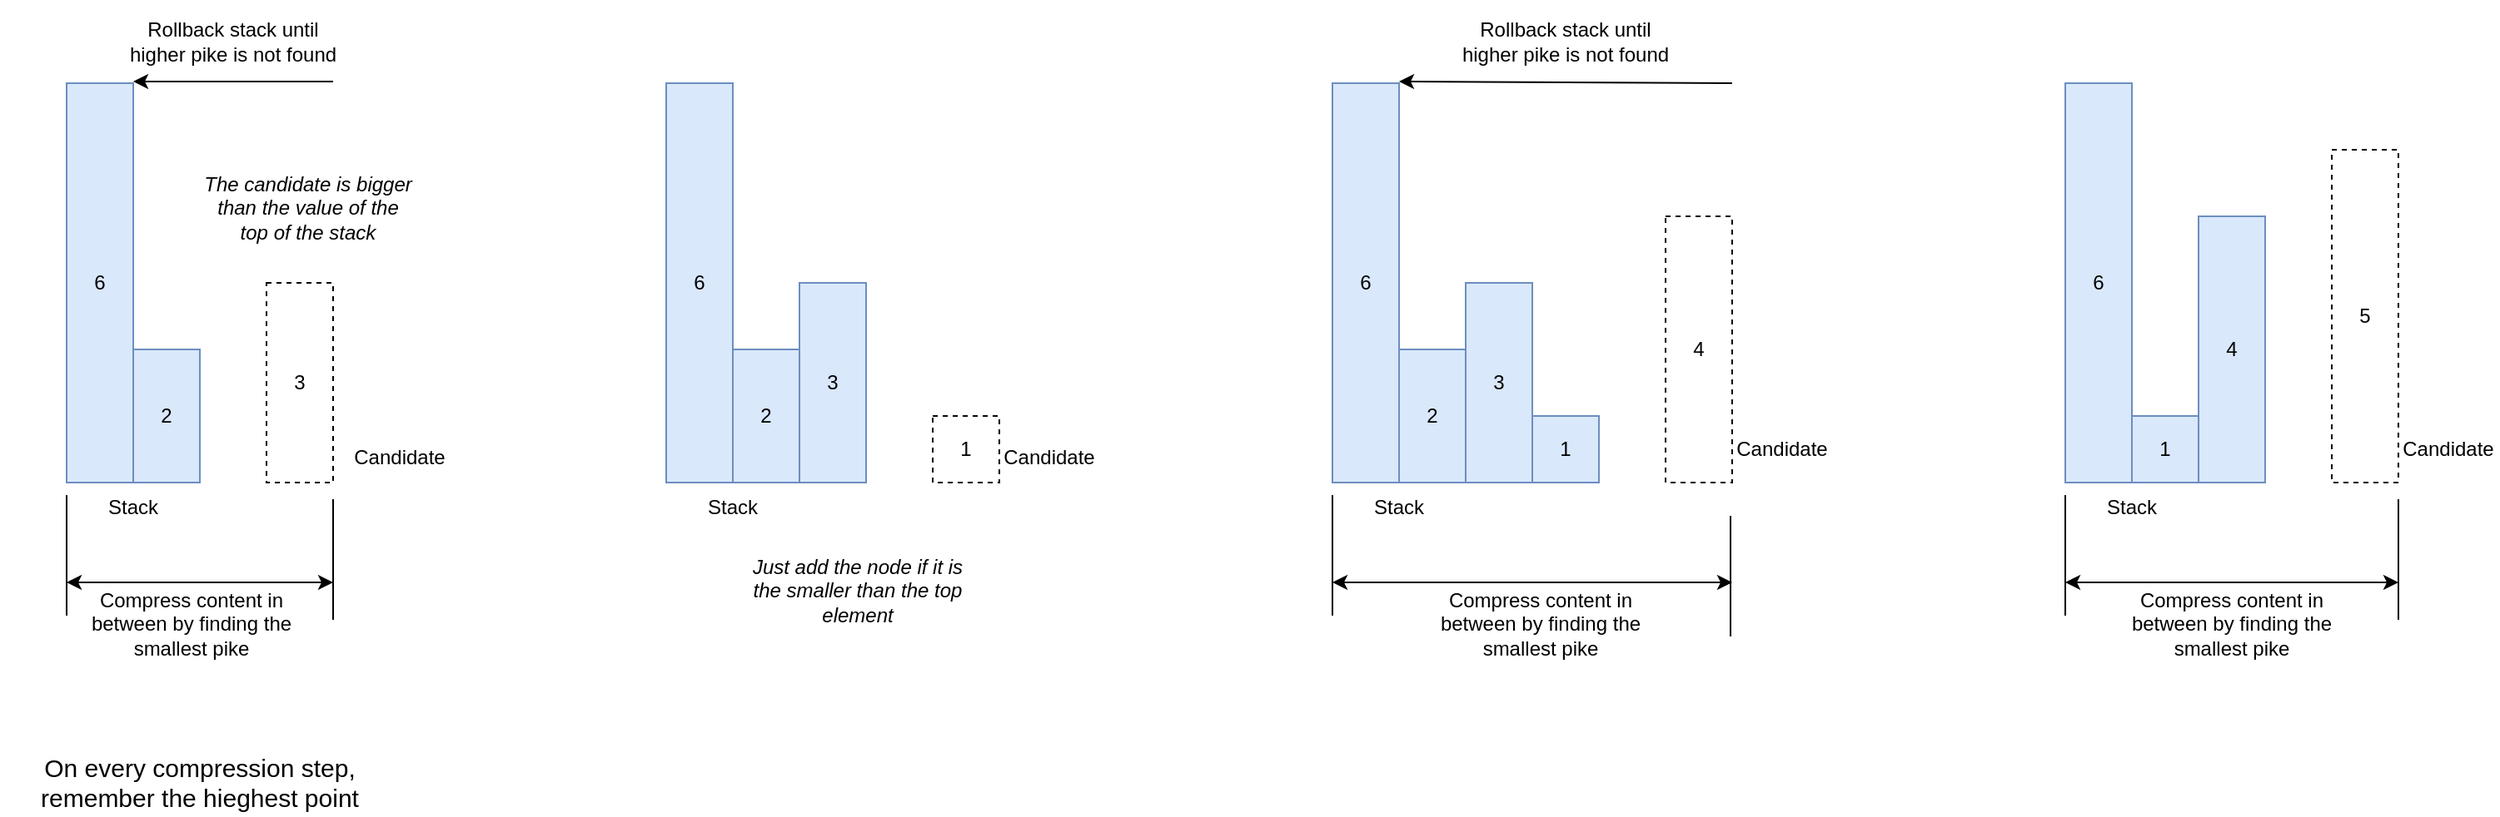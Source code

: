 <mxfile version="20.3.0" type="device"><diagram id="Nd61QjBM1w74ZSoBEMpf" name="Page-1"><mxGraphModel dx="1422" dy="865" grid="1" gridSize="10" guides="1" tooltips="1" connect="1" arrows="1" fold="1" page="1" pageScale="1" pageWidth="850" pageHeight="1100" math="0" shadow="0"><root><mxCell id="0"/><mxCell id="1" parent="0"/><mxCell id="9-qFismS2C_X8S3Gl6t4-1" value="6" style="rounded=0;whiteSpace=wrap;html=1;fillColor=#dae8fc;strokeColor=#6c8ebf;" vertex="1" parent="1"><mxGeometry x="80" y="160" width="40" height="240" as="geometry"/></mxCell><mxCell id="9-qFismS2C_X8S3Gl6t4-2" value="2" style="rounded=0;whiteSpace=wrap;html=1;fillColor=#dae8fc;strokeColor=#6c8ebf;" vertex="1" parent="1"><mxGeometry x="120" y="320" width="40" height="80" as="geometry"/></mxCell><mxCell id="9-qFismS2C_X8S3Gl6t4-3" value="3" style="rounded=0;whiteSpace=wrap;html=1;dashed=1;" vertex="1" parent="1"><mxGeometry x="200" y="280" width="40" height="120" as="geometry"/></mxCell><mxCell id="9-qFismS2C_X8S3Gl6t4-4" value="Candidate" style="text;html=1;strokeColor=none;fillColor=none;align=center;verticalAlign=middle;whiteSpace=wrap;rounded=0;dashed=1;" vertex="1" parent="1"><mxGeometry x="250" y="370" width="60" height="30" as="geometry"/></mxCell><mxCell id="9-qFismS2C_X8S3Gl6t4-5" value="Stack" style="text;html=1;strokeColor=none;fillColor=none;align=center;verticalAlign=middle;whiteSpace=wrap;rounded=0;dashed=1;" vertex="1" parent="1"><mxGeometry x="80" y="400" width="80" height="30" as="geometry"/></mxCell><mxCell id="9-qFismS2C_X8S3Gl6t4-6" value="6" style="rounded=0;whiteSpace=wrap;html=1;fillColor=#dae8fc;strokeColor=#6c8ebf;" vertex="1" parent="1"><mxGeometry x="440" y="160" width="40" height="240" as="geometry"/></mxCell><mxCell id="9-qFismS2C_X8S3Gl6t4-7" value="2" style="rounded=0;whiteSpace=wrap;html=1;fillColor=#dae8fc;strokeColor=#6c8ebf;" vertex="1" parent="1"><mxGeometry x="480" y="320" width="40" height="80" as="geometry"/></mxCell><mxCell id="9-qFismS2C_X8S3Gl6t4-8" value="1" style="rounded=0;whiteSpace=wrap;html=1;dashed=1;" vertex="1" parent="1"><mxGeometry x="600" y="360" width="40" height="40" as="geometry"/></mxCell><mxCell id="9-qFismS2C_X8S3Gl6t4-9" value="Candidate" style="text;html=1;strokeColor=none;fillColor=none;align=center;verticalAlign=middle;whiteSpace=wrap;rounded=0;dashed=1;" vertex="1" parent="1"><mxGeometry x="640" y="370" width="60" height="30" as="geometry"/></mxCell><mxCell id="9-qFismS2C_X8S3Gl6t4-10" value="Stack" style="text;html=1;strokeColor=none;fillColor=none;align=center;verticalAlign=middle;whiteSpace=wrap;rounded=0;dashed=1;" vertex="1" parent="1"><mxGeometry x="440" y="400" width="80" height="30" as="geometry"/></mxCell><mxCell id="9-qFismS2C_X8S3Gl6t4-12" value="" style="endArrow=none;html=1;rounded=0;entryX=0;entryY=0.25;entryDx=0;entryDy=0;" edge="1" parent="1" target="9-qFismS2C_X8S3Gl6t4-5"><mxGeometry width="50" height="50" relative="1" as="geometry"><mxPoint x="80" y="480" as="sourcePoint"/><mxPoint x="130" y="460" as="targetPoint"/></mxGeometry></mxCell><mxCell id="9-qFismS2C_X8S3Gl6t4-13" value="" style="endArrow=none;html=1;rounded=0;entryX=0;entryY=0.25;entryDx=0;entryDy=0;" edge="1" parent="1"><mxGeometry width="50" height="50" relative="1" as="geometry"><mxPoint x="240" y="482.5" as="sourcePoint"/><mxPoint x="240" y="410" as="targetPoint"/></mxGeometry></mxCell><mxCell id="9-qFismS2C_X8S3Gl6t4-14" value="" style="endArrow=classic;startArrow=classic;html=1;rounded=0;" edge="1" parent="1"><mxGeometry width="50" height="50" relative="1" as="geometry"><mxPoint x="80" y="460" as="sourcePoint"/><mxPoint x="240" y="460" as="targetPoint"/></mxGeometry></mxCell><mxCell id="9-qFismS2C_X8S3Gl6t4-15" value="Compress content in between by finding the smallest pike" style="text;html=1;strokeColor=none;fillColor=none;align=center;verticalAlign=middle;whiteSpace=wrap;rounded=0;dashed=1;" vertex="1" parent="1"><mxGeometry x="90" y="460" width="130" height="50" as="geometry"/></mxCell><mxCell id="9-qFismS2C_X8S3Gl6t4-16" value="3" style="rounded=0;whiteSpace=wrap;html=1;fillColor=#dae8fc;strokeColor=#6c8ebf;" vertex="1" parent="1"><mxGeometry x="520" y="280" width="40" height="120" as="geometry"/></mxCell><mxCell id="9-qFismS2C_X8S3Gl6t4-17" value="" style="endArrow=classic;html=1;rounded=0;" edge="1" parent="1"><mxGeometry width="50" height="50" relative="1" as="geometry"><mxPoint x="240" y="159" as="sourcePoint"/><mxPoint x="120" y="159" as="targetPoint"/></mxGeometry></mxCell><mxCell id="9-qFismS2C_X8S3Gl6t4-18" value="Rollback stack until higher pike is not found" style="text;html=1;strokeColor=none;fillColor=none;align=center;verticalAlign=middle;whiteSpace=wrap;rounded=0;dashed=1;" vertex="1" parent="1"><mxGeometry x="110" y="110" width="140" height="50" as="geometry"/></mxCell><mxCell id="9-qFismS2C_X8S3Gl6t4-19" value="6" style="rounded=0;whiteSpace=wrap;html=1;fillColor=#dae8fc;strokeColor=#6c8ebf;" vertex="1" parent="1"><mxGeometry x="840" y="160" width="40" height="240" as="geometry"/></mxCell><mxCell id="9-qFismS2C_X8S3Gl6t4-20" value="2" style="rounded=0;whiteSpace=wrap;html=1;fillColor=#dae8fc;strokeColor=#6c8ebf;" vertex="1" parent="1"><mxGeometry x="880" y="320" width="40" height="80" as="geometry"/></mxCell><mxCell id="9-qFismS2C_X8S3Gl6t4-21" value="4" style="rounded=0;whiteSpace=wrap;html=1;dashed=1;" vertex="1" parent="1"><mxGeometry x="1040" y="240" width="40" height="160" as="geometry"/></mxCell><mxCell id="9-qFismS2C_X8S3Gl6t4-22" value="Candidate" style="text;html=1;strokeColor=none;fillColor=none;align=center;verticalAlign=middle;whiteSpace=wrap;rounded=0;dashed=1;" vertex="1" parent="1"><mxGeometry x="1080" y="365" width="60" height="30" as="geometry"/></mxCell><mxCell id="9-qFismS2C_X8S3Gl6t4-23" value="Stack" style="text;html=1;strokeColor=none;fillColor=none;align=center;verticalAlign=middle;whiteSpace=wrap;rounded=0;dashed=1;" vertex="1" parent="1"><mxGeometry x="840" y="400" width="80" height="30" as="geometry"/></mxCell><mxCell id="9-qFismS2C_X8S3Gl6t4-24" value="3" style="rounded=0;whiteSpace=wrap;html=1;fillColor=#dae8fc;strokeColor=#6c8ebf;" vertex="1" parent="1"><mxGeometry x="920" y="280" width="40" height="120" as="geometry"/></mxCell><mxCell id="9-qFismS2C_X8S3Gl6t4-25" value="1" style="rounded=0;whiteSpace=wrap;html=1;fillColor=#dae8fc;strokeColor=#6c8ebf;" vertex="1" parent="1"><mxGeometry x="960" y="360" width="40" height="40" as="geometry"/></mxCell><mxCell id="9-qFismS2C_X8S3Gl6t4-27" value="" style="endArrow=none;html=1;rounded=0;entryX=0;entryY=0.25;entryDx=0;entryDy=0;" edge="1" parent="1"><mxGeometry width="50" height="50" relative="1" as="geometry"><mxPoint x="840" y="480" as="sourcePoint"/><mxPoint x="840" y="407.5" as="targetPoint"/></mxGeometry></mxCell><mxCell id="9-qFismS2C_X8S3Gl6t4-28" value="" style="endArrow=none;html=1;rounded=0;entryX=0;entryY=0.25;entryDx=0;entryDy=0;" edge="1" parent="1"><mxGeometry width="50" height="50" relative="1" as="geometry"><mxPoint x="1079" y="492.5" as="sourcePoint"/><mxPoint x="1079" y="420" as="targetPoint"/></mxGeometry></mxCell><mxCell id="9-qFismS2C_X8S3Gl6t4-29" value="" style="endArrow=classic;startArrow=classic;html=1;rounded=0;" edge="1" parent="1"><mxGeometry width="50" height="50" relative="1" as="geometry"><mxPoint x="840" y="460" as="sourcePoint"/><mxPoint x="1080" y="460" as="targetPoint"/></mxGeometry></mxCell><mxCell id="9-qFismS2C_X8S3Gl6t4-30" value="Compress content in between by finding the smallest pike" style="text;html=1;strokeColor=none;fillColor=none;align=center;verticalAlign=middle;whiteSpace=wrap;rounded=0;dashed=1;" vertex="1" parent="1"><mxGeometry x="900" y="460" width="130" height="50" as="geometry"/></mxCell><mxCell id="9-qFismS2C_X8S3Gl6t4-31" value="" style="endArrow=classic;html=1;rounded=0;" edge="1" parent="1"><mxGeometry width="50" height="50" relative="1" as="geometry"><mxPoint x="1080" y="160" as="sourcePoint"/><mxPoint x="880" y="159" as="targetPoint"/></mxGeometry></mxCell><mxCell id="9-qFismS2C_X8S3Gl6t4-32" value="Rollback stack until higher pike is not found" style="text;html=1;strokeColor=none;fillColor=none;align=center;verticalAlign=middle;whiteSpace=wrap;rounded=0;dashed=1;" vertex="1" parent="1"><mxGeometry x="910" y="110" width="140" height="50" as="geometry"/></mxCell><mxCell id="9-qFismS2C_X8S3Gl6t4-33" value="6" style="rounded=0;whiteSpace=wrap;html=1;fillColor=#dae8fc;strokeColor=#6c8ebf;" vertex="1" parent="1"><mxGeometry x="1280" y="160" width="40" height="240" as="geometry"/></mxCell><mxCell id="9-qFismS2C_X8S3Gl6t4-36" value="Candidate" style="text;html=1;strokeColor=none;fillColor=none;align=center;verticalAlign=middle;whiteSpace=wrap;rounded=0;dashed=1;" vertex="1" parent="1"><mxGeometry x="1480" y="365" width="60" height="30" as="geometry"/></mxCell><mxCell id="9-qFismS2C_X8S3Gl6t4-37" value="Stack" style="text;html=1;strokeColor=none;fillColor=none;align=center;verticalAlign=middle;whiteSpace=wrap;rounded=0;dashed=1;" vertex="1" parent="1"><mxGeometry x="1280" y="400" width="80" height="30" as="geometry"/></mxCell><mxCell id="9-qFismS2C_X8S3Gl6t4-39" value="1" style="rounded=0;whiteSpace=wrap;html=1;fillColor=#dae8fc;strokeColor=#6c8ebf;" vertex="1" parent="1"><mxGeometry x="1320" y="360" width="40" height="40" as="geometry"/></mxCell><mxCell id="9-qFismS2C_X8S3Gl6t4-47" value="4" style="rounded=0;whiteSpace=wrap;html=1;fillColor=#dae8fc;strokeColor=#6c8ebf;" vertex="1" parent="1"><mxGeometry x="1360" y="240" width="40" height="160" as="geometry"/></mxCell><mxCell id="9-qFismS2C_X8S3Gl6t4-48" value="5" style="rounded=0;whiteSpace=wrap;html=1;dashed=1;" vertex="1" parent="1"><mxGeometry x="1440" y="200" width="40" height="200" as="geometry"/></mxCell><mxCell id="9-qFismS2C_X8S3Gl6t4-50" value="" style="endArrow=none;html=1;rounded=0;entryX=0;entryY=0.25;entryDx=0;entryDy=0;" edge="1" parent="1"><mxGeometry width="50" height="50" relative="1" as="geometry"><mxPoint x="1280" y="480" as="sourcePoint"/><mxPoint x="1280" y="407.5" as="targetPoint"/></mxGeometry></mxCell><mxCell id="9-qFismS2C_X8S3Gl6t4-51" value="" style="endArrow=none;html=1;rounded=0;entryX=0;entryY=0.25;entryDx=0;entryDy=0;" edge="1" parent="1"><mxGeometry width="50" height="50" relative="1" as="geometry"><mxPoint x="1480" y="482.5" as="sourcePoint"/><mxPoint x="1480" y="410" as="targetPoint"/></mxGeometry></mxCell><mxCell id="9-qFismS2C_X8S3Gl6t4-52" value="" style="endArrow=classic;startArrow=classic;html=1;rounded=0;" edge="1" parent="1"><mxGeometry width="50" height="50" relative="1" as="geometry"><mxPoint x="1280" y="460" as="sourcePoint"/><mxPoint x="1480" y="460" as="targetPoint"/></mxGeometry></mxCell><mxCell id="9-qFismS2C_X8S3Gl6t4-53" value="Compress content in between by finding the smallest pike" style="text;html=1;strokeColor=none;fillColor=none;align=center;verticalAlign=middle;whiteSpace=wrap;rounded=0;dashed=1;" vertex="1" parent="1"><mxGeometry x="1315" y="460" width="130" height="50" as="geometry"/></mxCell><mxCell id="9-qFismS2C_X8S3Gl6t4-54" value="Just add the node if it is the smaller than the top element" style="text;html=1;strokeColor=none;fillColor=none;align=center;verticalAlign=middle;whiteSpace=wrap;rounded=0;dashed=1;fontStyle=2" vertex="1" parent="1"><mxGeometry x="490" y="440" width="130" height="50" as="geometry"/></mxCell><mxCell id="9-qFismS2C_X8S3Gl6t4-55" value="The candidate is bigger than the value of the top of the stack" style="text;html=1;strokeColor=none;fillColor=none;align=center;verticalAlign=middle;whiteSpace=wrap;rounded=0;dashed=1;fontStyle=2" vertex="1" parent="1"><mxGeometry x="160" y="210" width="130" height="50" as="geometry"/></mxCell><mxCell id="9-qFismS2C_X8S3Gl6t4-56" value="On every compression step, remember the hieghest point" style="text;html=1;strokeColor=none;fillColor=none;align=center;verticalAlign=middle;whiteSpace=wrap;rounded=0;dashed=1;fontSize=15;" vertex="1" parent="1"><mxGeometry x="40" y="560" width="240" height="40" as="geometry"/></mxCell></root></mxGraphModel></diagram></mxfile>